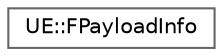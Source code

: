 digraph "Graphical Class Hierarchy"
{
 // INTERACTIVE_SVG=YES
 // LATEX_PDF_SIZE
  bgcolor="transparent";
  edge [fontname=Helvetica,fontsize=10,labelfontname=Helvetica,labelfontsize=10];
  node [fontname=Helvetica,fontsize=10,shape=box,height=0.2,width=0.4];
  rankdir="LR";
  Node0 [id="Node000000",label="UE::FPayloadInfo",height=0.2,width=0.4,color="grey40", fillcolor="white", style="filled",URL="$d7/d8b/structUE_1_1FPayloadInfo.html",tooltip=" "];
}
